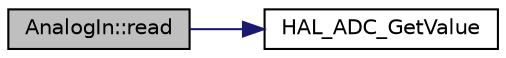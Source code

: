 digraph "AnalogIn::read"
{
  edge [fontname="Helvetica",fontsize="10",labelfontname="Helvetica",labelfontsize="10"];
  node [fontname="Helvetica",fontsize="10",shape=record];
  rankdir="LR";
  Node14 [label="AnalogIn::read",height=0.2,width=0.4,color="black", fillcolor="grey75", style="filled", fontcolor="black"];
  Node14 -> Node15 [color="midnightblue",fontsize="10",style="solid",fontname="Helvetica"];
  Node15 [label="HAL_ADC_GetValue",height=0.2,width=0.4,color="black", fillcolor="white", style="filled",URL="$group___a_d_c___exported___functions___group2.html#ga421008ca3885339acb12f400958ffbe4"];
}
